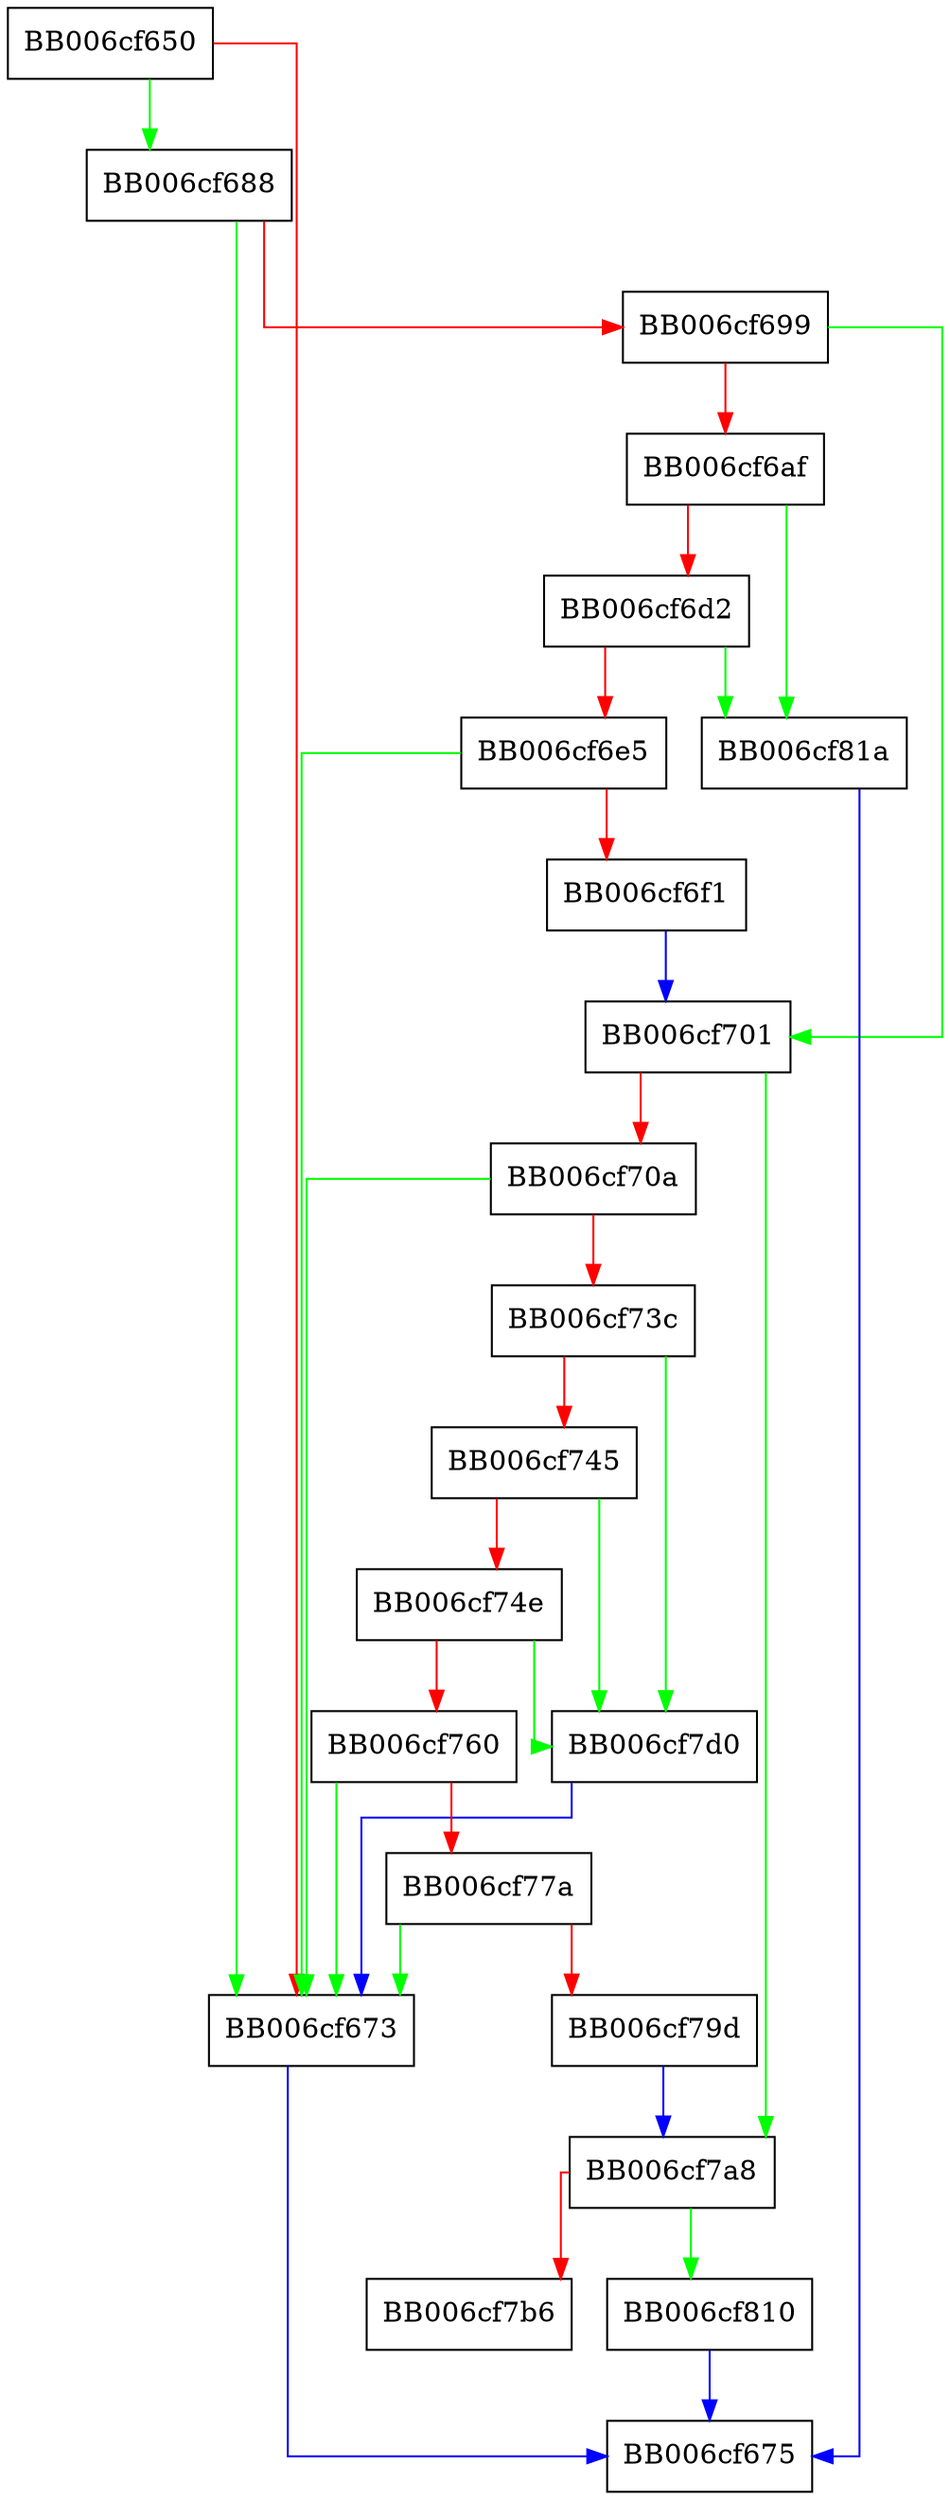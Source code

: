digraph eckem_auth_decapsulate_init {
  node [shape="box"];
  graph [splines=ortho];
  BB006cf650 -> BB006cf688 [color="green"];
  BB006cf650 -> BB006cf673 [color="red"];
  BB006cf673 -> BB006cf675 [color="blue"];
  BB006cf688 -> BB006cf673 [color="green"];
  BB006cf688 -> BB006cf699 [color="red"];
  BB006cf699 -> BB006cf701 [color="green"];
  BB006cf699 -> BB006cf6af [color="red"];
  BB006cf6af -> BB006cf81a [color="green"];
  BB006cf6af -> BB006cf6d2 [color="red"];
  BB006cf6d2 -> BB006cf81a [color="green"];
  BB006cf6d2 -> BB006cf6e5 [color="red"];
  BB006cf6e5 -> BB006cf673 [color="green"];
  BB006cf6e5 -> BB006cf6f1 [color="red"];
  BB006cf6f1 -> BB006cf701 [color="blue"];
  BB006cf701 -> BB006cf7a8 [color="green"];
  BB006cf701 -> BB006cf70a [color="red"];
  BB006cf70a -> BB006cf673 [color="green"];
  BB006cf70a -> BB006cf73c [color="red"];
  BB006cf73c -> BB006cf7d0 [color="green"];
  BB006cf73c -> BB006cf745 [color="red"];
  BB006cf745 -> BB006cf7d0 [color="green"];
  BB006cf745 -> BB006cf74e [color="red"];
  BB006cf74e -> BB006cf7d0 [color="green"];
  BB006cf74e -> BB006cf760 [color="red"];
  BB006cf760 -> BB006cf673 [color="green"];
  BB006cf760 -> BB006cf77a [color="red"];
  BB006cf77a -> BB006cf673 [color="green"];
  BB006cf77a -> BB006cf79d [color="red"];
  BB006cf79d -> BB006cf7a8 [color="blue"];
  BB006cf7a8 -> BB006cf810 [color="green"];
  BB006cf7a8 -> BB006cf7b6 [color="red"];
  BB006cf7d0 -> BB006cf673 [color="blue"];
  BB006cf810 -> BB006cf675 [color="blue"];
  BB006cf81a -> BB006cf675 [color="blue"];
}